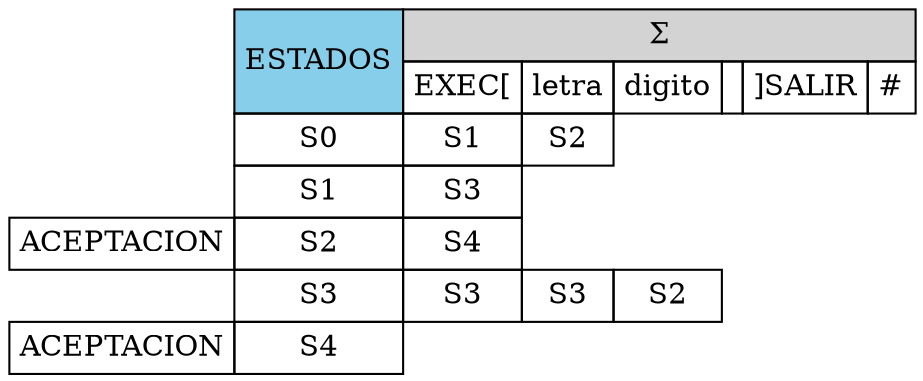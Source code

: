digraph html { 
abc [shape=none, margin=0, label=< 
<TABLE BORDER="0" CELLBORDER="1" CELLSPACING="0" CELLPADDING="4">
<TR>
<TD BORDER="0"></TD>
<TD COLSPAN = "1" ROWSPAN = "2" BGCOLOR="skyblue">ESTADOS</TD>
<TD COLSPAN="1000" BGCOLOR="lightgrey">Σ</TD>
</TR>
<TR>
<TD BORDER="0"></TD>
<TD>EXEC[</TD>
<TD>letra</TD>
<TD>digito</TD>
<TD>]</TD>
<TD>SALIR</TD>
<TD>#</TD>
</TR>
<TR>
<TD BORDER = "0"></TD>
<TD>S0</TD>
<TD>S1</TD>
<TD>S2</TD>
</TR>
<TR>
<TD BORDER = "0"></TD>
<TD>S1</TD>
<TD>S3</TD>
</TR>
<TR>
<TD>ACEPTACION</TD>
<TD>S2</TD>
<TD>S4</TD>
</TR>
<TR>
<TD BORDER = "0"></TD>
<TD>S3</TD>
<TD>S3</TD>
<TD>S3</TD>
<TD>S2</TD>
</TR>
<TR>
<TD>ACEPTACION</TD>
<TD>S4</TD>
</TR>
    </TABLE>>];
}
